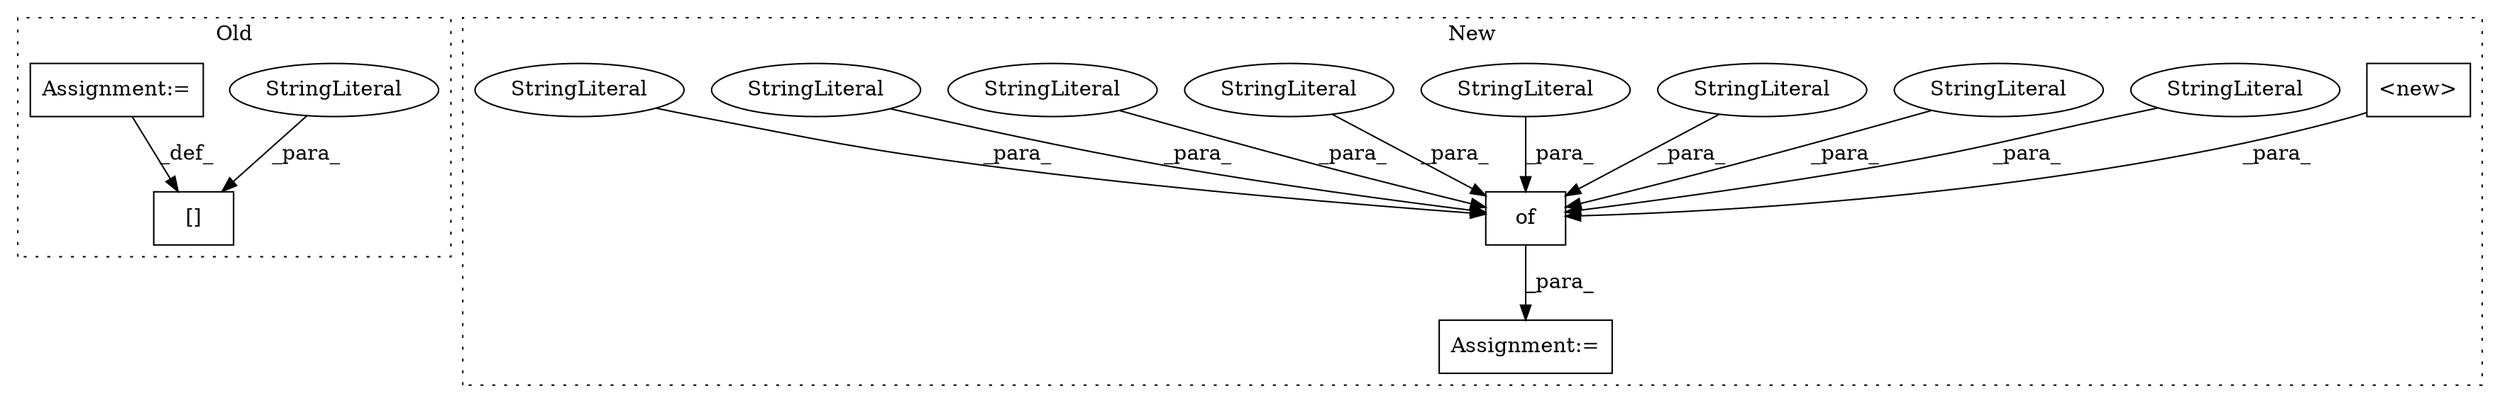 digraph G {
subgraph cluster0 {
1 [label="[]" a="2" s="13041,13103" l="25,1" shape="box"];
3 [label="StringLiteral" a="45" s="13066" l="37" shape="ellipse"];
9 [label="Assignment:=" a="7" s="13104" l="1" shape="box"];
label = "Old";
style="dotted";
}
subgraph cluster1 {
2 [label="<new>" a="14" s="15360" l="18" shape="box"];
4 [label="of" a="32" s="15219,15454" l="3,1" shape="box"];
5 [label="StringLiteral" a="45" s="15254" l="20" shape="ellipse"];
6 [label="StringLiteral" a="45" s="15379" l="28" shape="ellipse"];
7 [label="StringLiteral" a="45" s="15408" l="15" shape="ellipse"];
8 [label="StringLiteral" a="45" s="15424" l="18" shape="ellipse"];
10 [label="StringLiteral" a="45" s="15443" l="11" shape="ellipse"];
11 [label="Assignment:=" a="7" s="15214" l="1" shape="box"];
12 [label="StringLiteral" a="45" s="15222" l="19" shape="ellipse"];
13 [label="StringLiteral" a="45" s="15328" l="31" shape="ellipse"];
14 [label="StringLiteral" a="45" s="15284" l="37" shape="ellipse"];
label = "New";
style="dotted";
}
2 -> 4 [label="_para_"];
3 -> 1 [label="_para_"];
4 -> 11 [label="_para_"];
5 -> 4 [label="_para_"];
6 -> 4 [label="_para_"];
7 -> 4 [label="_para_"];
8 -> 4 [label="_para_"];
9 -> 1 [label="_def_"];
10 -> 4 [label="_para_"];
12 -> 4 [label="_para_"];
13 -> 4 [label="_para_"];
14 -> 4 [label="_para_"];
}